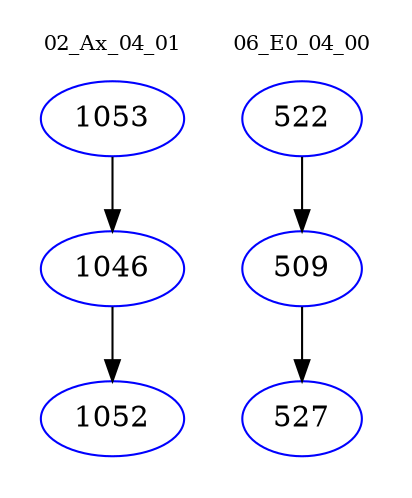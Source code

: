 digraph{
subgraph cluster_0 {
color = white
label = "02_Ax_04_01";
fontsize=10;
T0_1053 [label="1053", color="blue"]
T0_1053 -> T0_1046 [color="black"]
T0_1046 [label="1046", color="blue"]
T0_1046 -> T0_1052 [color="black"]
T0_1052 [label="1052", color="blue"]
}
subgraph cluster_1 {
color = white
label = "06_E0_04_00";
fontsize=10;
T1_522 [label="522", color="blue"]
T1_522 -> T1_509 [color="black"]
T1_509 [label="509", color="blue"]
T1_509 -> T1_527 [color="black"]
T1_527 [label="527", color="blue"]
}
}
